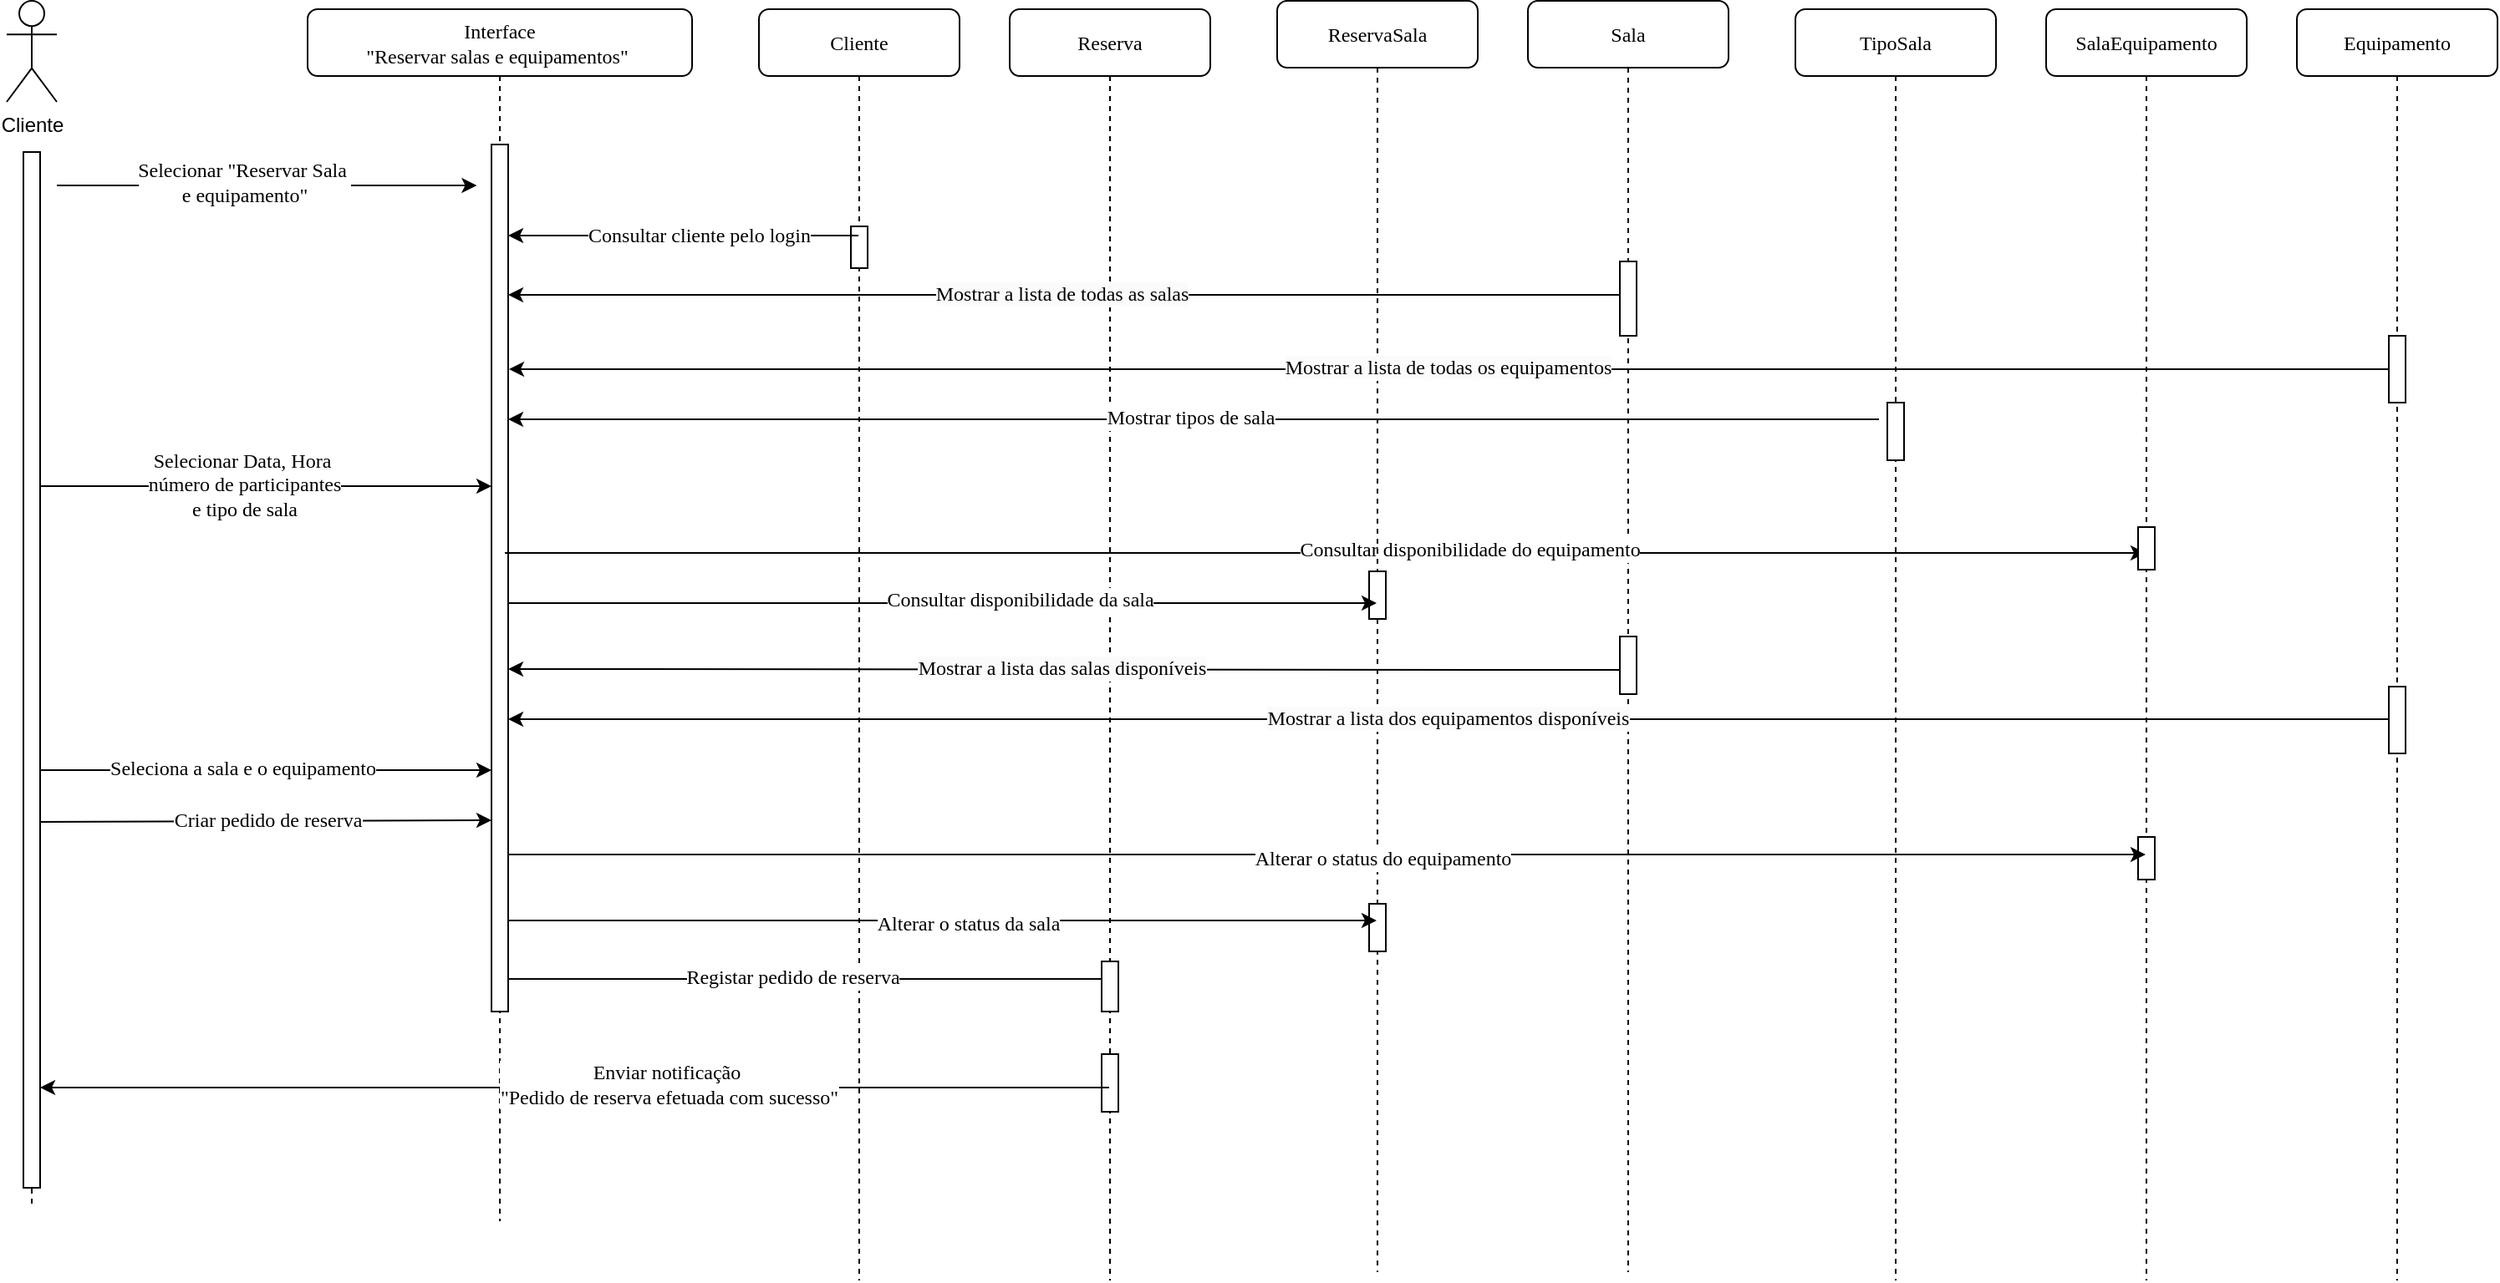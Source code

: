 <mxfile version="24.8.6" pages="3">
  <diagram id="Xv4Ezc63NW2Mipu4XVVe" name="Diagrama de Sequência 1">
    <mxGraphModel dx="2150" dy="928" grid="1" gridSize="10" guides="1" tooltips="1" connect="1" arrows="1" fold="1" page="1" pageScale="1" pageWidth="1169" pageHeight="827" math="0" shadow="0">
      <root>
        <mxCell id="0" />
        <mxCell id="1" parent="0" />
        <mxCell id="Sf8C7zPJ5vEVVHvEymLO-8" value="Cliente" style="shape=umlLifeline;perimeter=lifelinePerimeter;whiteSpace=wrap;html=1;container=1;collapsible=0;recursiveResize=0;outlineConnect=0;rounded=1;shadow=0;comic=0;labelBackgroundColor=none;strokeWidth=1;fontFamily=Verdana;fontSize=12;align=center;" parent="1" vertex="1">
          <mxGeometry x="570" y="54.5" width="120" height="761" as="geometry" />
        </mxCell>
        <mxCell id="F15eJDcA2aAtoLx5ITfS-22" value="" style="endArrow=none;html=1;rounded=0;endFill=0;startArrow=classic;startFill=1;" parent="Sf8C7zPJ5vEVVHvEymLO-8" edge="1">
          <mxGeometry width="50" height="50" relative="1" as="geometry">
            <mxPoint x="214.8" y="580.5" as="sourcePoint" />
            <mxPoint x="-160.0" y="580.5" as="targetPoint" />
            <Array as="points">
              <mxPoint x="112.77" y="580.5" />
            </Array>
          </mxGeometry>
        </mxCell>
        <mxCell id="F15eJDcA2aAtoLx5ITfS-23" value="Registar pedido de reserva" style="edgeLabel;html=1;align=center;verticalAlign=middle;resizable=0;points=[];fontFamily=Verdana;fontSize=12;" parent="F15eJDcA2aAtoLx5ITfS-22" vertex="1" connectable="0">
          <mxGeometry x="0.23" y="-2" relative="1" as="geometry">
            <mxPoint x="35" y="1" as="offset" />
          </mxGeometry>
        </mxCell>
        <mxCell id="bdTO4IbhDM82JOpXketu-1" value="" style="html=1;points=[];perimeter=orthogonalPerimeter;rounded=0;shadow=0;comic=0;labelBackgroundColor=none;strokeWidth=1;fontFamily=Verdana;fontSize=12;align=center;" parent="Sf8C7zPJ5vEVVHvEymLO-8" vertex="1">
          <mxGeometry x="55" y="130" width="10" height="25" as="geometry" />
        </mxCell>
        <mxCell id="Sf8C7zPJ5vEVVHvEymLO-1" value="Interface&lt;div style=&quot;font-size: 12px;&quot;&gt;&quot;Reservar salas e equipamentos&quot;&amp;nbsp;&lt;/div&gt;" style="shape=umlLifeline;perimeter=lifelinePerimeter;whiteSpace=wrap;html=1;container=1;collapsible=0;recursiveResize=0;outlineConnect=0;rounded=1;shadow=0;comic=0;labelBackgroundColor=none;strokeWidth=1;fontFamily=Verdana;fontSize=12;align=center;" parent="1" vertex="1">
          <mxGeometry x="300" y="54.5" width="230" height="725.5" as="geometry" />
        </mxCell>
        <mxCell id="Sf8C7zPJ5vEVVHvEymLO-2" value="" style="html=1;points=[];perimeter=orthogonalPerimeter;rounded=0;shadow=0;comic=0;labelBackgroundColor=none;strokeWidth=1;fontFamily=Verdana;fontSize=12;align=center;" parent="Sf8C7zPJ5vEVVHvEymLO-1" vertex="1">
          <mxGeometry x="110" y="81" width="10" height="519" as="geometry" />
        </mxCell>
        <mxCell id="Sf8C7zPJ5vEVVHvEymLO-12" value="" style="endArrow=classic;html=1;rounded=0;entryX=0.006;entryY=0.424;entryDx=0;entryDy=0;entryPerimeter=0;exitX=1.026;exitY=0.388;exitDx=0;exitDy=0;exitPerimeter=0;labelBackgroundColor=none;fontColor=default;startArrow=none;startFill=0;endFill=1;" parent="Sf8C7zPJ5vEVVHvEymLO-1" edge="1">
          <mxGeometry width="50" height="50" relative="1" as="geometry">
            <mxPoint x="-159.47" y="455.56" as="sourcePoint" />
            <mxPoint x="110.0" y="455.5" as="targetPoint" />
            <Array as="points">
              <mxPoint x="-29.47" y="455.5" />
            </Array>
          </mxGeometry>
        </mxCell>
        <mxCell id="UVFjZKixC5Ubl_KBxXZI-10" value="&lt;div style=&quot;font-size: 12px; text-wrap-mode: wrap;&quot;&gt;&lt;span style=&quot;text-wrap: nowrap; font-size: 12px;&quot;&gt;Seleciona a sala e o&amp;nbsp;&lt;/span&gt;&lt;span style=&quot;text-wrap-mode: nowrap; font-size: 12px;&quot;&gt;equipamento&lt;/span&gt;&lt;/div&gt;" style="edgeLabel;html=1;align=center;verticalAlign=middle;resizable=0;points=[];labelBackgroundColor=default;fontColor=default;labelBorderColor=none;textShadow=0;fontFamily=Verdana;fontSize=12;" parent="Sf8C7zPJ5vEVVHvEymLO-12" vertex="1" connectable="0">
          <mxGeometry x="-0.21" y="-1" relative="1" as="geometry">
            <mxPoint x="14" y="-2" as="offset" />
          </mxGeometry>
        </mxCell>
        <mxCell id="1UxCsuvW3kTOG8DegGpN-2" value="" style="endArrow=none;html=1;rounded=0;entryX=1.253;entryY=0.792;entryDx=0;entryDy=0;entryPerimeter=0;endFill=0;startArrow=classic;startFill=1;" parent="Sf8C7zPJ5vEVVHvEymLO-1" edge="1">
          <mxGeometry width="50" height="50" relative="1" as="geometry">
            <mxPoint x="110" y="485.5" as="sourcePoint" />
            <mxPoint x="-164.5" y="486.54" as="targetPoint" />
            <Array as="points">
              <mxPoint x="102.97" y="485.5" />
            </Array>
          </mxGeometry>
        </mxCell>
        <mxCell id="F15eJDcA2aAtoLx5ITfS-21" value="Criar pedido de reserva" style="edgeLabel;html=1;align=center;verticalAlign=middle;resizable=0;points=[];fontFamily=Verdana;fontSize=12;" parent="1UxCsuvW3kTOG8DegGpN-2" vertex="1" connectable="0">
          <mxGeometry x="0.23" y="-2" relative="1" as="geometry">
            <mxPoint x="35" y="1" as="offset" />
          </mxGeometry>
        </mxCell>
        <mxCell id="bdTO4IbhDM82JOpXketu-2" value="" style="endArrow=classic;html=1;rounded=0;labelBackgroundColor=none;fontColor=default;" parent="Sf8C7zPJ5vEVVHvEymLO-1" edge="1">
          <mxGeometry width="50" height="50" relative="1" as="geometry">
            <mxPoint x="329.5" y="135.5" as="sourcePoint" />
            <mxPoint x="120" y="135.5" as="targetPoint" />
            <Array as="points" />
          </mxGeometry>
        </mxCell>
        <mxCell id="bdTO4IbhDM82JOpXketu-3" value="Consultar cliente pelo login" style="edgeLabel;html=1;align=center;verticalAlign=middle;resizable=0;points=[];horizontal=1;fontSize=12;fontFamily=Verdana;" parent="bdTO4IbhDM82JOpXketu-2" vertex="1" connectable="0">
          <mxGeometry x="-0.207" y="-1" relative="1" as="geometry">
            <mxPoint x="-13" y="1" as="offset" />
          </mxGeometry>
        </mxCell>
        <mxCell id="eWY_hf1j1ffSYNg7BuIp-5" value="" style="endArrow=classic;html=1;rounded=0;entryX=0.006;entryY=0.424;entryDx=0;entryDy=0;entryPerimeter=0;exitX=1.026;exitY=0.388;exitDx=0;exitDy=0;exitPerimeter=0;labelBackgroundColor=none;fontColor=default;startArrow=none;startFill=0;endFill=1;" parent="Sf8C7zPJ5vEVVHvEymLO-1" edge="1">
          <mxGeometry width="50" height="50" relative="1" as="geometry">
            <mxPoint x="-159.47" y="285.56" as="sourcePoint" />
            <mxPoint x="110.0" y="285.5" as="targetPoint" />
            <Array as="points">
              <mxPoint x="-29.47" y="285.5" />
              <mxPoint x="50" y="285.5" />
            </Array>
          </mxGeometry>
        </mxCell>
        <mxCell id="eWY_hf1j1ffSYNg7BuIp-6" value="Selecionar Data, Hora&amp;nbsp;&lt;div&gt;número de participantes&lt;/div&gt;&lt;div&gt;e tipo de sala&lt;/div&gt;" style="edgeLabel;html=1;align=center;verticalAlign=middle;resizable=0;points=[];labelBackgroundColor=default;fontColor=default;labelBorderColor=none;textShadow=0;fontFamily=Verdana;fontSize=12;" parent="eWY_hf1j1ffSYNg7BuIp-5" vertex="1" connectable="0">
          <mxGeometry x="-0.21" y="-1" relative="1" as="geometry">
            <mxPoint x="15" y="-2" as="offset" />
          </mxGeometry>
        </mxCell>
        <mxCell id="tvexhLLULagOUKHrUBK0-2" value="Cliente" style="shape=umlActor;html=1;verticalLabelPosition=bottom;verticalAlign=top;align=center;" parent="1" vertex="1">
          <mxGeometry x="120" y="49.5" width="30" height="60.5" as="geometry" />
        </mxCell>
        <mxCell id="tvexhLLULagOUKHrUBK0-10" value="Reserva" style="shape=umlLifeline;perimeter=lifelinePerimeter;whiteSpace=wrap;html=1;container=1;collapsible=0;recursiveResize=0;outlineConnect=0;rounded=1;shadow=0;comic=0;labelBackgroundColor=none;strokeWidth=1;fontFamily=Verdana;fontSize=12;align=center;" parent="1" vertex="1">
          <mxGeometry x="720" y="54.5" width="120" height="761" as="geometry" />
        </mxCell>
        <mxCell id="tvexhLLULagOUKHrUBK0-11" value="" style="html=1;points=[];perimeter=orthogonalPerimeter;rounded=0;shadow=0;comic=0;labelBackgroundColor=none;strokeWidth=1;fontFamily=Verdana;fontSize=12;align=center;" parent="tvexhLLULagOUKHrUBK0-10" vertex="1">
          <mxGeometry x="55" y="570" width="10" height="30" as="geometry" />
        </mxCell>
        <mxCell id="F15eJDcA2aAtoLx5ITfS-29" value="" style="html=1;points=[];perimeter=orthogonalPerimeter;rounded=0;shadow=0;comic=0;labelBackgroundColor=none;strokeWidth=1;fontFamily=Verdana;fontSize=12;align=center;" parent="tvexhLLULagOUKHrUBK0-10" vertex="1">
          <mxGeometry x="55" y="625.5" width="10" height="34.5" as="geometry" />
        </mxCell>
        <mxCell id="tvexhLLULagOUKHrUBK0-14" value="Sala" style="shape=umlLifeline;perimeter=lifelinePerimeter;whiteSpace=wrap;html=1;container=1;collapsible=0;recursiveResize=0;outlineConnect=0;rounded=1;shadow=0;comic=0;labelBackgroundColor=none;strokeWidth=1;fontFamily=Verdana;fontSize=12;align=center;" parent="1" vertex="1">
          <mxGeometry x="1030" y="49.5" width="120" height="761" as="geometry" />
        </mxCell>
        <mxCell id="eWY_hf1j1ffSYNg7BuIp-3" value="" style="endArrow=classic;html=1;rounded=0;labelBackgroundColor=none;fontColor=default;" parent="tvexhLLULagOUKHrUBK0-14" edge="1">
          <mxGeometry width="50" height="50" relative="1" as="geometry">
            <mxPoint x="210" y="250.5" as="sourcePoint" />
            <mxPoint x="-609.996" y="250.5" as="targetPoint" />
            <Array as="points" />
          </mxGeometry>
        </mxCell>
        <mxCell id="eWY_hf1j1ffSYNg7BuIp-4" value="Mostrar tipos de sala" style="edgeLabel;html=1;align=center;verticalAlign=middle;resizable=0;points=[];fontFamily=Verdana;fontSize=12;" parent="eWY_hf1j1ffSYNg7BuIp-3" vertex="1" connectable="0">
          <mxGeometry x="0.006" y="-1" relative="1" as="geometry">
            <mxPoint as="offset" />
          </mxGeometry>
        </mxCell>
        <mxCell id="TMrAWQ8j84GNv12IZB_H-4" value="" style="endArrow=none;html=1;rounded=0;labelBackgroundColor=none;fontColor=default;entryX=0.8;entryY=0.367;entryDx=0;entryDy=0;entryPerimeter=0;endFill=0;startArrow=classic;startFill=1;" parent="tvexhLLULagOUKHrUBK0-14" edge="1">
          <mxGeometry width="50" height="50" relative="1" as="geometry">
            <mxPoint x="369.5" y="330.503" as="sourcePoint" />
            <mxPoint x="-612" y="330.503" as="targetPoint" />
            <Array as="points" />
          </mxGeometry>
        </mxCell>
        <mxCell id="TMrAWQ8j84GNv12IZB_H-5" value="Consultar disponibilidade do equipamento" style="edgeLabel;html=1;align=center;verticalAlign=middle;resizable=0;points=[];fontFamily=Verdana;fontSize=12;" parent="TMrAWQ8j84GNv12IZB_H-4" vertex="1" connectable="0">
          <mxGeometry x="-0.176" y="-2" relative="1" as="geometry">
            <mxPoint as="offset" />
          </mxGeometry>
        </mxCell>
        <mxCell id="ZOP-hn5lnIUp4vWDPTXz-3" value="" style="html=1;points=[];perimeter=orthogonalPerimeter;rounded=0;shadow=0;comic=0;labelBackgroundColor=none;strokeWidth=1;fontFamily=Verdana;fontSize=12;align=center;" parent="tvexhLLULagOUKHrUBK0-14" vertex="1">
          <mxGeometry x="55" y="380.5" width="10" height="34.5" as="geometry" />
        </mxCell>
        <mxCell id="UVFjZKixC5Ubl_KBxXZI-2" value="" style="endArrow=none;dashed=1;html=1;rounded=0;" parent="1" target="UVFjZKixC5Ubl_KBxXZI-1" edge="1">
          <mxGeometry width="50" height="50" relative="1" as="geometry">
            <mxPoint x="135" y="769.5" as="sourcePoint" />
            <mxPoint x="135" y="109" as="targetPoint" />
          </mxGeometry>
        </mxCell>
        <mxCell id="UVFjZKixC5Ubl_KBxXZI-1" value="" style="html=1;points=[];perimeter=orthogonalPerimeter;rounded=0;shadow=0;comic=0;labelBackgroundColor=none;strokeWidth=1;fontFamily=Verdana;fontSize=12;align=center;" parent="1" vertex="1">
          <mxGeometry x="130" y="140" width="10" height="620" as="geometry" />
        </mxCell>
        <mxCell id="tvexhLLULagOUKHrUBK0-12" value="ReservaSala" style="shape=umlLifeline;perimeter=lifelinePerimeter;whiteSpace=wrap;html=1;container=1;collapsible=0;recursiveResize=0;outlineConnect=0;rounded=1;shadow=0;comic=0;labelBackgroundColor=none;strokeWidth=1;fontFamily=Verdana;fontSize=12;align=center;" parent="1" vertex="1">
          <mxGeometry x="880" y="49.5" width="120" height="761" as="geometry" />
        </mxCell>
        <mxCell id="G6xmYg571rkVu7QIkF60-1" value="" style="html=1;points=[];perimeter=orthogonalPerimeter;rounded=0;shadow=0;comic=0;labelBackgroundColor=none;strokeWidth=1;fontFamily=Verdana;fontSize=12;align=center;" parent="tvexhLLULagOUKHrUBK0-12" vertex="1">
          <mxGeometry x="55" y="341.5" width="10" height="28.5" as="geometry" />
        </mxCell>
        <mxCell id="ZOP-hn5lnIUp4vWDPTXz-4" value="" style="endArrow=classic;html=1;rounded=0;labelBackgroundColor=none;fontColor=default;" parent="tvexhLLULagOUKHrUBK0-12" edge="1">
          <mxGeometry width="50" height="50" relative="1" as="geometry">
            <mxPoint x="205" y="400.5" as="sourcePoint" />
            <mxPoint x="-459.996" y="400" as="targetPoint" />
            <Array as="points" />
          </mxGeometry>
        </mxCell>
        <mxCell id="ZOP-hn5lnIUp4vWDPTXz-5" value="&lt;span style=&quot;font-size: 12px; background-color: rgb(251, 251, 251);&quot;&gt;Mostrar a lista das salas disponíveis&lt;/span&gt;" style="edgeLabel;html=1;align=center;verticalAlign=middle;resizable=0;points=[];fontFamily=Verdana;fontSize=12;" parent="ZOP-hn5lnIUp4vWDPTXz-4" vertex="1" connectable="0">
          <mxGeometry x="0.006" y="-1" relative="1" as="geometry">
            <mxPoint as="offset" />
          </mxGeometry>
        </mxCell>
        <mxCell id="ZOP-hn5lnIUp4vWDPTXz-12" value="" style="html=1;points=[];perimeter=orthogonalPerimeter;rounded=0;shadow=0;comic=0;labelBackgroundColor=none;strokeWidth=1;fontFamily=Verdana;fontSize=12;align=center;" parent="tvexhLLULagOUKHrUBK0-12" vertex="1">
          <mxGeometry x="55" y="540.5" width="10" height="28.5" as="geometry" />
        </mxCell>
        <mxCell id="UVFjZKixC5Ubl_KBxXZI-11" value="" style="endArrow=classic;html=1;rounded=0;labelBackgroundColor=none;fontColor=default;" parent="1" source="tvexhLLULagOUKHrUBK0-15" edge="1">
          <mxGeometry width="50" height="50" relative="1" as="geometry">
            <mxPoint x="939.5" y="225.5" as="sourcePoint" />
            <mxPoint x="420.004" y="225.5" as="targetPoint" />
            <Array as="points" />
          </mxGeometry>
        </mxCell>
        <mxCell id="UVFjZKixC5Ubl_KBxXZI-12" value="&lt;span style=&quot;font-size: 12px; background-color: rgb(251, 251, 251);&quot;&gt;Mostrar a lista de todas as salas&lt;/span&gt;" style="edgeLabel;html=1;align=center;verticalAlign=middle;resizable=0;points=[];fontFamily=Verdana;fontSize=12;" parent="UVFjZKixC5Ubl_KBxXZI-11" vertex="1" connectable="0">
          <mxGeometry x="0.006" y="-1" relative="1" as="geometry">
            <mxPoint as="offset" />
          </mxGeometry>
        </mxCell>
        <mxCell id="1UxCsuvW3kTOG8DegGpN-1" style="edgeStyle=orthogonalEdgeStyle;rounded=0;orthogonalLoop=1;jettySize=auto;html=1;exitX=0.5;exitY=1;exitDx=0;exitDy=0;" parent="1" edge="1">
          <mxGeometry relative="1" as="geometry">
            <mxPoint x="265" y="740" as="sourcePoint" />
            <mxPoint x="265" y="740" as="targetPoint" />
          </mxGeometry>
        </mxCell>
        <mxCell id="F15eJDcA2aAtoLx5ITfS-2" value="" style="endArrow=classic;html=1;rounded=0;labelBackgroundColor=none;fontColor=default;" parent="1" source="cFLpCr1Gla36o5YJYlGV-1" edge="1">
          <mxGeometry width="50" height="50" relative="1" as="geometry">
            <mxPoint x="1085.0" y="270.0" as="sourcePoint" />
            <mxPoint x="420.504" y="270" as="targetPoint" />
            <Array as="points" />
          </mxGeometry>
        </mxCell>
        <mxCell id="F15eJDcA2aAtoLx5ITfS-3" value="&lt;span style=&quot;font-size: 12px; background-color: rgb(251, 251, 251);&quot;&gt;Mostrar a lista de todas os equipamentos&lt;/span&gt;" style="edgeLabel;html=1;align=center;verticalAlign=middle;resizable=0;points=[];fontFamily=Verdana;fontSize=12;" parent="F15eJDcA2aAtoLx5ITfS-2" vertex="1" connectable="0">
          <mxGeometry x="0.006" y="-1" relative="1" as="geometry">
            <mxPoint as="offset" />
          </mxGeometry>
        </mxCell>
        <mxCell id="F15eJDcA2aAtoLx5ITfS-27" value="" style="endArrow=classic;html=1;rounded=0;labelBackgroundColor=none;fontColor=default;entryX=1;entryY=0.919;entryDx=0;entryDy=0;entryPerimeter=0;" parent="1" edge="1">
          <mxGeometry width="50" height="50" relative="1" as="geometry">
            <mxPoint x="779.5" y="700" as="sourcePoint" />
            <mxPoint x="140" y="700" as="targetPoint" />
            <Array as="points" />
          </mxGeometry>
        </mxCell>
        <mxCell id="F15eJDcA2aAtoLx5ITfS-32" value="Enviar notificação&amp;nbsp;&lt;div style=&quot;font-size: 12px;&quot;&gt;&quot;Pedido de reserva efetuada com sucesso&quot;&lt;/div&gt;" style="edgeLabel;html=1;align=center;verticalAlign=middle;resizable=0;points=[];fontFamily=Verdana;fontSize=12;" parent="F15eJDcA2aAtoLx5ITfS-27" vertex="1" connectable="0">
          <mxGeometry x="-0.176" y="-2" relative="1" as="geometry">
            <mxPoint as="offset" />
          </mxGeometry>
        </mxCell>
        <mxCell id="tIkw78NcONcjSJP3Q7eA-1" value="TipoSala" style="shape=umlLifeline;perimeter=lifelinePerimeter;whiteSpace=wrap;html=1;container=1;collapsible=0;recursiveResize=0;outlineConnect=0;rounded=1;shadow=0;comic=0;labelBackgroundColor=none;strokeWidth=1;fontFamily=Verdana;fontSize=12;align=center;" parent="1" vertex="1">
          <mxGeometry x="1190" y="54.5" width="120" height="761" as="geometry" />
        </mxCell>
        <mxCell id="tIkw78NcONcjSJP3Q7eA-2" value="" style="html=1;points=[];perimeter=orthogonalPerimeter;rounded=0;shadow=0;comic=0;labelBackgroundColor=none;strokeWidth=1;fontFamily=Verdana;fontSize=12;align=center;" parent="tIkw78NcONcjSJP3Q7eA-1" vertex="1">
          <mxGeometry x="55" y="235.5" width="10" height="34.5" as="geometry" />
        </mxCell>
        <mxCell id="ZOP-hn5lnIUp4vWDPTXz-7" value="" style="endArrow=classic;html=1;rounded=0;labelBackgroundColor=none;fontColor=default;" parent="tIkw78NcONcjSJP3Q7eA-1" edge="1">
          <mxGeometry width="50" height="50" relative="1" as="geometry">
            <mxPoint x="359.5" y="425" as="sourcePoint" />
            <mxPoint x="-769.996" y="425" as="targetPoint" />
            <Array as="points" />
          </mxGeometry>
        </mxCell>
        <mxCell id="ZOP-hn5lnIUp4vWDPTXz-8" value="&lt;span style=&quot;font-size: 12px; background-color: rgb(251, 251, 251);&quot;&gt;Mostrar a lista dos equipamentos disponíveis&lt;/span&gt;" style="edgeLabel;html=1;align=center;verticalAlign=middle;resizable=0;points=[];fontFamily=Verdana;fontSize=12;" parent="ZOP-hn5lnIUp4vWDPTXz-7" vertex="1" connectable="0">
          <mxGeometry x="0.006" y="-1" relative="1" as="geometry">
            <mxPoint as="offset" />
          </mxGeometry>
        </mxCell>
        <mxCell id="tIkw78NcONcjSJP3Q7eA-4" value="SalaEquipamento" style="shape=umlLifeline;perimeter=lifelinePerimeter;whiteSpace=wrap;html=1;container=1;collapsible=0;recursiveResize=0;outlineConnect=0;rounded=1;shadow=0;comic=0;labelBackgroundColor=none;strokeWidth=1;fontFamily=Verdana;fontSize=12;align=center;" parent="1" vertex="1">
          <mxGeometry x="1340" y="54.5" width="120" height="761" as="geometry" />
        </mxCell>
        <mxCell id="tIkw78NcONcjSJP3Q7eA-6" value="" style="html=1;points=[];perimeter=orthogonalPerimeter;rounded=0;shadow=0;comic=0;labelBackgroundColor=none;strokeWidth=1;fontFamily=Verdana;fontSize=12;align=center;" parent="tIkw78NcONcjSJP3Q7eA-4" vertex="1">
          <mxGeometry x="55" y="310" width="10" height="25.5" as="geometry" />
        </mxCell>
        <mxCell id="ZOP-hn5lnIUp4vWDPTXz-11" value="" style="html=1;points=[];perimeter=orthogonalPerimeter;rounded=0;shadow=0;comic=0;labelBackgroundColor=none;strokeWidth=1;fontFamily=Verdana;fontSize=12;align=center;" parent="tIkw78NcONcjSJP3Q7eA-4" vertex="1">
          <mxGeometry x="55" y="495.5" width="10" height="25.5" as="geometry" />
        </mxCell>
        <mxCell id="cFLpCr1Gla36o5YJYlGV-1" value="Equipamento" style="shape=umlLifeline;perimeter=lifelinePerimeter;whiteSpace=wrap;html=1;container=1;collapsible=0;recursiveResize=0;outlineConnect=0;rounded=1;shadow=0;comic=0;labelBackgroundColor=none;strokeWidth=1;fontFamily=Verdana;fontSize=12;align=center;" parent="1" vertex="1">
          <mxGeometry x="1490" y="54.5" width="120" height="761" as="geometry" />
        </mxCell>
        <mxCell id="cFLpCr1Gla36o5YJYlGV-2" value="" style="html=1;points=[];perimeter=orthogonalPerimeter;rounded=0;shadow=0;comic=0;labelBackgroundColor=none;strokeWidth=1;fontFamily=Verdana;fontSize=12;align=center;" parent="cFLpCr1Gla36o5YJYlGV-1" vertex="1">
          <mxGeometry x="55" y="195.5" width="10" height="40" as="geometry" />
        </mxCell>
        <mxCell id="ZOP-hn5lnIUp4vWDPTXz-6" value="" style="html=1;points=[];perimeter=orthogonalPerimeter;rounded=0;shadow=0;comic=0;labelBackgroundColor=none;strokeWidth=1;fontFamily=Verdana;fontSize=12;align=center;" parent="cFLpCr1Gla36o5YJYlGV-1" vertex="1">
          <mxGeometry x="55" y="405.5" width="10" height="40" as="geometry" />
        </mxCell>
        <mxCell id="Sf8C7zPJ5vEVVHvEymLO-14" value="" style="endArrow=classic;html=1;rounded=0;labelBackgroundColor=none;fontColor=default;exitX=0.88;exitY=0.093;exitDx=0;exitDy=0;exitPerimeter=0;" parent="1" edge="1">
          <mxGeometry width="50" height="50" relative="1" as="geometry">
            <mxPoint x="150.0" y="160.0" as="sourcePoint" />
            <mxPoint x="401.2" y="160" as="targetPoint" />
          </mxGeometry>
        </mxCell>
        <mxCell id="F15eJDcA2aAtoLx5ITfS-37" value="&lt;span style=&quot;font-size: 12px; background-color: initial; text-wrap-style: initial;&quot;&gt;Selecionar &quot;Reservar Sala&amp;nbsp;&lt;/span&gt;&lt;div style=&quot;font-size: 12px;&quot;&gt;&lt;span style=&quot;font-size: 12px; background-color: initial; text-wrap-style: initial;&quot;&gt;e equipamento&lt;/span&gt;&lt;span style=&quot;font-size: 12px; background-color: initial;&quot;&gt;&quot;&lt;/span&gt;&lt;/div&gt;" style="edgeLabel;html=1;align=center;verticalAlign=middle;resizable=0;points=[];fontFamily=Verdana;fontSize=12;" parent="Sf8C7zPJ5vEVVHvEymLO-14" vertex="1" connectable="0">
          <mxGeometry x="-0.114" y="2" relative="1" as="geometry">
            <mxPoint as="offset" />
          </mxGeometry>
        </mxCell>
        <mxCell id="tvexhLLULagOUKHrUBK0-15" value="" style="html=1;points=[];perimeter=orthogonalPerimeter;rounded=0;shadow=0;comic=0;labelBackgroundColor=none;strokeWidth=1;fontFamily=Verdana;fontSize=12;align=center;" parent="1" vertex="1">
          <mxGeometry x="1085" y="205.5" width="10" height="44.5" as="geometry" />
        </mxCell>
        <mxCell id="eWY_hf1j1ffSYNg7BuIp-1" value="" style="endArrow=classic;html=1;rounded=0;labelBackgroundColor=none;fontColor=default;" parent="1" source="tvexhLLULagOUKHrUBK0-14" target="tvexhLLULagOUKHrUBK0-15" edge="1">
          <mxGeometry width="50" height="50" relative="1" as="geometry">
            <mxPoint x="1090" y="226" as="sourcePoint" />
            <mxPoint x="420.004" y="225.5" as="targetPoint" />
            <Array as="points" />
          </mxGeometry>
        </mxCell>
        <mxCell id="ZOP-hn5lnIUp4vWDPTXz-1" value="" style="endArrow=none;html=1;rounded=0;labelBackgroundColor=none;fontColor=default;entryX=0.8;entryY=0.367;entryDx=0;entryDy=0;entryPerimeter=0;endFill=0;startArrow=classic;startFill=1;" parent="1" edge="1">
          <mxGeometry width="50" height="50" relative="1" as="geometry">
            <mxPoint x="939.5" y="410.003" as="sourcePoint" />
            <mxPoint x="420" y="410.003" as="targetPoint" />
            <Array as="points" />
          </mxGeometry>
        </mxCell>
        <mxCell id="ZOP-hn5lnIUp4vWDPTXz-2" value="Consultar disponibilidade da sala" style="edgeLabel;html=1;align=center;verticalAlign=middle;resizable=0;points=[];fontFamily=Verdana;fontSize=12;" parent="ZOP-hn5lnIUp4vWDPTXz-1" vertex="1" connectable="0">
          <mxGeometry x="-0.176" y="-2" relative="1" as="geometry">
            <mxPoint as="offset" />
          </mxGeometry>
        </mxCell>
        <mxCell id="TMrAWQ8j84GNv12IZB_H-1" value="" style="endArrow=none;html=1;rounded=0;labelBackgroundColor=none;fontColor=default;entryX=1.36;entryY=0.139;entryDx=0;entryDy=0;entryPerimeter=0;startArrow=classic;startFill=1;endFill=0;fontSize=18;" parent="1" source="tIkw78NcONcjSJP3Q7eA-4" edge="1">
          <mxGeometry x="-0.021" y="-32" width="50" height="50" relative="1" as="geometry">
            <mxPoint x="1550" y="560" as="sourcePoint" />
            <mxPoint x="420.0" y="560.5" as="targetPoint" />
            <Array as="points" />
            <mxPoint as="offset" />
          </mxGeometry>
        </mxCell>
        <mxCell id="TMrAWQ8j84GNv12IZB_H-2" value="&lt;span style=&quot;font-size: 12px;&quot;&gt;Alterar o status do equipamento&lt;/span&gt;" style="edgeLabel;html=1;align=center;verticalAlign=middle;resizable=0;points=[];fontSize=12;fontFamily=Verdana;" parent="TMrAWQ8j84GNv12IZB_H-1" vertex="1" connectable="0">
          <mxGeometry x="-0.075" relative="1" as="geometry">
            <mxPoint x="-4" y="2" as="offset" />
          </mxGeometry>
        </mxCell>
        <mxCell id="ZOP-hn5lnIUp4vWDPTXz-13" value="" style="endArrow=none;html=1;rounded=0;labelBackgroundColor=none;fontColor=default;entryX=1.36;entryY=0.139;entryDx=0;entryDy=0;entryPerimeter=0;startArrow=classic;startFill=1;endFill=0;fontSize=18;" parent="1" source="tvexhLLULagOUKHrUBK0-12" edge="1">
          <mxGeometry x="-0.021" y="-32" width="50" height="50" relative="1" as="geometry">
            <mxPoint x="1400" y="600.5" as="sourcePoint" />
            <mxPoint x="420.0" y="600" as="targetPoint" />
            <Array as="points" />
            <mxPoint as="offset" />
          </mxGeometry>
        </mxCell>
        <mxCell id="ZOP-hn5lnIUp4vWDPTXz-14" value="&lt;span style=&quot;font-size: 12px;&quot;&gt;Alterar o status da sala&lt;/span&gt;" style="edgeLabel;html=1;align=center;verticalAlign=middle;resizable=0;points=[];fontSize=12;fontFamily=Verdana;" parent="ZOP-hn5lnIUp4vWDPTXz-13" vertex="1" connectable="0">
          <mxGeometry x="-0.075" relative="1" as="geometry">
            <mxPoint x="-4" y="2" as="offset" />
          </mxGeometry>
        </mxCell>
      </root>
    </mxGraphModel>
  </diagram>
  <diagram id="lpHrjJIZniX6dQ62pW_P" name="Diagrama de Sequência 2">
    <mxGraphModel dx="1985" dy="857" grid="1" gridSize="10" guides="1" tooltips="1" connect="1" arrows="1" fold="1" page="1" pageScale="1" pageWidth="1400" pageHeight="850" math="0" shadow="0">
      <root>
        <mxCell id="0" />
        <mxCell id="1" parent="0" />
        <mxCell id="HI8_en5ClchkOxg4AH7Z-1" value="Cliente" style="shape=umlLifeline;perimeter=lifelinePerimeter;whiteSpace=wrap;html=1;container=1;collapsible=0;recursiveResize=0;outlineConnect=0;rounded=1;shadow=0;comic=0;labelBackgroundColor=none;strokeWidth=1;fontFamily=Verdana;fontSize=12;align=center;" parent="1" vertex="1">
          <mxGeometry x="570" y="49.5" width="120" height="700.5" as="geometry" />
        </mxCell>
        <mxCell id="HI8_en5ClchkOxg4AH7Z-2" value="" style="html=1;points=[];perimeter=orthogonalPerimeter;rounded=0;shadow=0;comic=0;labelBackgroundColor=none;strokeWidth=1;fontFamily=Verdana;fontSize=12;align=center;" parent="HI8_en5ClchkOxg4AH7Z-1" vertex="1">
          <mxGeometry x="55" y="250.5" width="10" height="29.5" as="geometry" />
        </mxCell>
        <mxCell id="HI8_en5ClchkOxg4AH7Z-5" value="Interface&lt;div style=&quot;font-size: 12px;&quot;&gt;&quot;Responder a pedido de reservas de salas e equipamentos&quot;&amp;nbsp;&lt;/div&gt;" style="shape=umlLifeline;perimeter=lifelinePerimeter;whiteSpace=wrap;html=1;container=1;collapsible=0;recursiveResize=0;outlineConnect=0;rounded=1;shadow=0;comic=0;labelBackgroundColor=none;strokeWidth=1;fontFamily=Verdana;fontSize=12;align=center;size=56;" parent="1" vertex="1">
          <mxGeometry x="300" y="54.5" width="230" height="695.5" as="geometry" />
        </mxCell>
        <mxCell id="HI8_en5ClchkOxg4AH7Z-6" value="" style="html=1;points=[];perimeter=orthogonalPerimeter;rounded=0;shadow=0;comic=0;labelBackgroundColor=none;strokeWidth=1;fontFamily=Verdana;fontSize=12;align=center;" parent="HI8_en5ClchkOxg4AH7Z-5" vertex="1">
          <mxGeometry x="110" y="81" width="10" height="499" as="geometry" />
        </mxCell>
        <mxCell id="HI8_en5ClchkOxg4AH7Z-7" value="" style="endArrow=classic;html=1;rounded=0;labelBackgroundColor=none;fontColor=default;entryX=-0.333;entryY=0.098;entryDx=0;entryDy=0;entryPerimeter=0;" parent="HI8_en5ClchkOxg4AH7Z-5" edge="1">
          <mxGeometry width="50" height="50" relative="1" as="geometry">
            <mxPoint x="-156.67" y="195.502" as="sourcePoint" />
            <mxPoint x="110.0" y="195.502" as="targetPoint" />
          </mxGeometry>
        </mxCell>
        <mxCell id="HI8_en5ClchkOxg4AH7Z-8" value="Selecionar o pedido de reserva" style="edgeLabel;html=1;align=center;verticalAlign=middle;resizable=0;points=[];fontSize=12;fontFamily=Verdana;" parent="HI8_en5ClchkOxg4AH7Z-7" vertex="1" connectable="0">
          <mxGeometry x="-0.057" y="-1" relative="1" as="geometry">
            <mxPoint as="offset" />
          </mxGeometry>
        </mxCell>
        <mxCell id="HI8_en5ClchkOxg4AH7Z-9" value="" style="endArrow=none;html=1;rounded=0;exitX=1.429;exitY=0.162;exitDx=0;exitDy=0;exitPerimeter=0;startArrow=classic;startFill=1;endFill=0;" parent="HI8_en5ClchkOxg4AH7Z-5" target="HI8_en5ClchkOxg4AH7Z-1" edge="1">
          <mxGeometry width="50" height="50" relative="1" as="geometry">
            <mxPoint x="120.0" y="255.498" as="sourcePoint" />
            <mxPoint x="480" y="255.5" as="targetPoint" />
          </mxGeometry>
        </mxCell>
        <mxCell id="HI8_en5ClchkOxg4AH7Z-10" value="Mostrar o nome do&amp;nbsp;&lt;div&gt;cliente que&lt;div style=&quot;font-size: 12px;&quot;&gt;fez o pedido reserva&lt;/div&gt;&lt;/div&gt;" style="edgeLabel;html=1;align=center;verticalAlign=middle;resizable=0;points=[];fontSize=12;fontFamily=Verdana;" parent="HI8_en5ClchkOxg4AH7Z-9" vertex="1" connectable="0">
          <mxGeometry x="-0.126" y="-1" relative="1" as="geometry">
            <mxPoint x="18" y="-1" as="offset" />
          </mxGeometry>
        </mxCell>
        <mxCell id="HI8_en5ClchkOxg4AH7Z-11" value="" style="endArrow=classic;html=1;rounded=0;labelBackgroundColor=none;fontColor=default;entryX=-0.333;entryY=0.098;entryDx=0;entryDy=0;entryPerimeter=0;" parent="HI8_en5ClchkOxg4AH7Z-5" edge="1">
          <mxGeometry width="50" height="50" relative="1" as="geometry">
            <mxPoint x="-157" y="455.5" as="sourcePoint" />
            <mxPoint x="110.0" y="455.502" as="targetPoint" />
          </mxGeometry>
        </mxCell>
        <mxCell id="HI8_en5ClchkOxg4AH7Z-12" value="Aprovar / rejeitar o pedido de reserva" style="edgeLabel;html=1;align=center;verticalAlign=middle;resizable=0;points=[];fontSize=12;fontFamily=Verdana;" parent="HI8_en5ClchkOxg4AH7Z-11" vertex="1" connectable="0">
          <mxGeometry x="-0.057" y="-1" relative="1" as="geometry">
            <mxPoint as="offset" />
          </mxGeometry>
        </mxCell>
        <mxCell id="HI8_en5ClchkOxg4AH7Z-13" value="&lt;font face=&quot;Verdana&quot; style=&quot;font-size: 13px;&quot;&gt;Rececionista&lt;/font&gt;" style="shape=umlActor;html=1;verticalLabelPosition=bottom;verticalAlign=top;align=center;" parent="1" vertex="1">
          <mxGeometry x="120" y="49.5" width="30" height="60" as="geometry" />
        </mxCell>
        <mxCell id="HI8_en5ClchkOxg4AH7Z-22" value="" style="endArrow=none;dashed=1;html=1;rounded=0;" parent="1" source="HI8_en5ClchkOxg4AH7Z-30" target="HI8_en5ClchkOxg4AH7Z-13" edge="1">
          <mxGeometry width="50" height="50" relative="1" as="geometry">
            <mxPoint x="135" y="769.5" as="sourcePoint" />
            <mxPoint x="170" y="229.5" as="targetPoint" />
          </mxGeometry>
        </mxCell>
        <mxCell id="HI8_en5ClchkOxg4AH7Z-26" value="Sala" style="shape=umlLifeline;perimeter=lifelinePerimeter;whiteSpace=wrap;html=1;container=1;collapsible=0;recursiveResize=0;outlineConnect=0;rounded=1;shadow=0;comic=0;labelBackgroundColor=none;strokeWidth=1;fontFamily=Verdana;fontSize=12;align=center;" parent="1" vertex="1">
          <mxGeometry x="1040" y="49.5" width="120" height="695.5" as="geometry" />
        </mxCell>
        <mxCell id="HI8_en5ClchkOxg4AH7Z-28" value="" style="html=1;points=[];perimeter=orthogonalPerimeter;rounded=0;shadow=0;comic=0;labelBackgroundColor=none;strokeWidth=1;fontFamily=Verdana;fontSize=12;align=center;" parent="HI8_en5ClchkOxg4AH7Z-26" vertex="1">
          <mxGeometry x="55" y="480" width="10" height="40" as="geometry" />
        </mxCell>
        <mxCell id="VffvNduZa2hgVyCFxRzc-5" value="" style="html=1;points=[];perimeter=orthogonalPerimeter;rounded=0;shadow=0;comic=0;labelBackgroundColor=none;strokeWidth=1;fontFamily=Verdana;fontSize=12;align=center;" parent="HI8_en5ClchkOxg4AH7Z-26" vertex="1">
          <mxGeometry x="55" y="280.5" width="10" height="30" as="geometry" />
        </mxCell>
        <mxCell id="ipsp-KFsAaOc2fbc_KL9-2" value="" style="endArrow=none;html=1;rounded=0;startArrow=classic;startFill=1;endFill=0;" parent="HI8_en5ClchkOxg4AH7Z-26" edge="1">
          <mxGeometry width="50" height="50" relative="1" as="geometry">
            <mxPoint x="-620" y="360.5" as="sourcePoint" />
            <mxPoint x="225.75" y="360.5" as="targetPoint" />
          </mxGeometry>
        </mxCell>
        <mxCell id="ipsp-KFsAaOc2fbc_KL9-3" value="Mostrar Tipo de sala" style="edgeLabel;html=1;align=center;verticalAlign=middle;resizable=0;points=[];fontSize=12;fontFamily=Verdana;" parent="ipsp-KFsAaOc2fbc_KL9-2" vertex="1" connectable="0">
          <mxGeometry x="-0.126" y="-1" relative="1" as="geometry">
            <mxPoint x="33" y="-1" as="offset" />
          </mxGeometry>
        </mxCell>
        <mxCell id="VffvNduZa2hgVyCFxRzc-13" value="" style="endArrow=classic;html=1;rounded=0;exitX=1.429;exitY=0.162;exitDx=0;exitDy=0;exitPerimeter=0;startArrow=none;startFill=0;endFill=1;" parent="1" edge="1">
          <mxGeometry width="50" height="50" relative="1" as="geometry">
            <mxPoint x="420.0" y="479.998" as="sourcePoint" />
            <mxPoint x="935" y="479.998" as="targetPoint" />
          </mxGeometry>
        </mxCell>
        <mxCell id="VffvNduZa2hgVyCFxRzc-14" value="Verificar disponibilidade da sala" style="edgeLabel;html=1;align=center;verticalAlign=middle;resizable=0;points=[];fontSize=12;fontFamily=Verdana;" parent="VffvNduZa2hgVyCFxRzc-13" vertex="1" connectable="0">
          <mxGeometry x="-0.126" y="-1" relative="1" as="geometry">
            <mxPoint x="33" y="-1" as="offset" />
          </mxGeometry>
        </mxCell>
        <mxCell id="VffvNduZa2hgVyCFxRzc-7" value="SalaEquipamento" style="shape=umlLifeline;perimeter=lifelinePerimeter;whiteSpace=wrap;html=1;container=1;collapsible=0;recursiveResize=0;outlineConnect=0;rounded=1;shadow=0;comic=0;labelBackgroundColor=none;strokeWidth=1;fontFamily=Verdana;fontSize=12;align=center;" parent="1" vertex="1">
          <mxGeometry x="1350" y="49.5" width="120" height="695.5" as="geometry" />
        </mxCell>
        <mxCell id="VffvNduZa2hgVyCFxRzc-8" value="" style="html=1;points=[];perimeter=orthogonalPerimeter;rounded=0;shadow=0;comic=0;labelBackgroundColor=none;strokeWidth=1;fontFamily=Verdana;fontSize=12;align=center;" parent="VffvNduZa2hgVyCFxRzc-7" vertex="1">
          <mxGeometry x="55" y="380.5" width="10" height="30" as="geometry" />
        </mxCell>
        <mxCell id="HI8_en5ClchkOxg4AH7Z-16" value="" style="endArrow=none;html=1;rounded=0;exitX=1;exitY=0.5;exitDx=0;exitDy=0;exitPerimeter=0;startArrow=classic;startFill=1;endFill=0;" parent="1" source="HI8_en5ClchkOxg4AH7Z-6" target="VffvNduZa2hgVyCFxRzc-10" edge="1">
          <mxGeometry width="50" height="50" relative="1" as="geometry">
            <mxPoint x="430.0" y="384.998" as="sourcePoint" />
            <mxPoint x="949.5" y="384.998" as="targetPoint" />
          </mxGeometry>
        </mxCell>
        <mxCell id="HI8_en5ClchkOxg4AH7Z-17" value="Mostrar informação do equipamento escolhido" style="edgeLabel;html=1;align=center;verticalAlign=middle;resizable=0;points=[];fontSize=12;fontFamily=Verdana;" parent="HI8_en5ClchkOxg4AH7Z-16" vertex="1" connectable="0">
          <mxGeometry x="-0.126" y="-1" relative="1" as="geometry">
            <mxPoint x="33" y="-1" as="offset" />
          </mxGeometry>
        </mxCell>
        <mxCell id="HI8_en5ClchkOxg4AH7Z-3" value="" style="endArrow=classic;html=1;rounded=0;exitX=1.026;exitY=0.388;exitDx=0;exitDy=0;exitPerimeter=0;labelBackgroundColor=none;fontColor=default;startArrow=none;startFill=0;endFill=1;" parent="1" edge="1">
          <mxGeometry width="50" height="50" relative="1" as="geometry">
            <mxPoint x="420" y="530.06" as="sourcePoint" />
            <mxPoint x="790" y="530" as="targetPoint" />
            <Array as="points">
              <mxPoint x="550" y="530" />
            </Array>
          </mxGeometry>
        </mxCell>
        <mxCell id="HI8_en5ClchkOxg4AH7Z-4" value="Criar nova reserva" style="edgeLabel;html=1;align=center;verticalAlign=middle;resizable=0;points=[];labelBackgroundColor=default;fontColor=default;labelBorderColor=none;textShadow=0;fontSize=12;fontFamily=Verdana;" parent="HI8_en5ClchkOxg4AH7Z-3" vertex="1" connectable="0">
          <mxGeometry x="-0.21" y="-1" relative="1" as="geometry">
            <mxPoint x="64" y="-1" as="offset" />
          </mxGeometry>
        </mxCell>
        <mxCell id="VffvNduZa2hgVyCFxRzc-4" value="TipoSala" style="shape=umlLifeline;perimeter=lifelinePerimeter;whiteSpace=wrap;html=1;container=1;collapsible=0;recursiveResize=0;outlineConnect=0;rounded=1;shadow=0;comic=0;labelBackgroundColor=none;strokeWidth=1;fontFamily=Verdana;fontSize=12;align=center;" parent="1" vertex="1">
          <mxGeometry x="1200" y="49.5" width="120" height="695.5" as="geometry" />
        </mxCell>
        <mxCell id="HI8_en5ClchkOxg4AH7Z-33" value="" style="endArrow=classic;html=1;rounded=0;exitX=1.429;exitY=0.162;exitDx=0;exitDy=0;exitPerimeter=0;startArrow=none;startFill=0;endFill=1;" parent="VffvNduZa2hgVyCFxRzc-4" edge="1">
          <mxGeometry width="50" height="50" relative="1" as="geometry">
            <mxPoint x="-784.5" y="394.878" as="sourcePoint" />
            <mxPoint x="205" y="394.878" as="targetPoint" />
          </mxGeometry>
        </mxCell>
        <mxCell id="HI8_en5ClchkOxg4AH7Z-34" value="Verificar disponibilidade do equipamento" style="edgeLabel;html=1;align=center;verticalAlign=middle;resizable=0;points=[];fontSize=12;fontFamily=Verdana;" parent="HI8_en5ClchkOxg4AH7Z-33" vertex="1" connectable="0">
          <mxGeometry x="-0.126" y="-1" relative="1" as="geometry">
            <mxPoint x="33" y="-1" as="offset" />
          </mxGeometry>
        </mxCell>
        <mxCell id="ipsp-KFsAaOc2fbc_KL9-1" value="" style="html=1;points=[];perimeter=orthogonalPerimeter;rounded=0;shadow=0;comic=0;labelBackgroundColor=none;strokeWidth=1;fontFamily=Verdana;fontSize=12;align=center;" parent="VffvNduZa2hgVyCFxRzc-4" vertex="1">
          <mxGeometry x="55" y="345.5" width="10" height="30" as="geometry" />
        </mxCell>
        <mxCell id="VffvNduZa2hgVyCFxRzc-10" value="Equipamento" style="shape=umlLifeline;perimeter=lifelinePerimeter;whiteSpace=wrap;html=1;container=1;collapsible=0;recursiveResize=0;outlineConnect=0;rounded=1;shadow=0;comic=0;labelBackgroundColor=none;strokeWidth=1;fontFamily=Verdana;fontSize=12;align=center;" parent="1" vertex="1">
          <mxGeometry x="1490" y="49.5" width="120" height="695.5" as="geometry" />
        </mxCell>
        <mxCell id="VffvNduZa2hgVyCFxRzc-12" value="" style="html=1;points=[];perimeter=orthogonalPerimeter;rounded=0;shadow=0;comic=0;labelBackgroundColor=none;strokeWidth=1;fontFamily=Verdana;fontSize=12;align=center;" parent="VffvNduZa2hgVyCFxRzc-10" vertex="1">
          <mxGeometry x="55" y="515.5" width="10" height="34.5" as="geometry" />
        </mxCell>
        <mxCell id="VffvNduZa2hgVyCFxRzc-11" value="" style="html=1;points=[];perimeter=orthogonalPerimeter;rounded=0;shadow=0;comic=0;labelBackgroundColor=none;strokeWidth=1;fontFamily=Verdana;fontSize=12;align=center;" parent="VffvNduZa2hgVyCFxRzc-10" vertex="1">
          <mxGeometry x="55" y="320" width="10" height="30" as="geometry" />
        </mxCell>
        <mxCell id="HI8_en5ClchkOxg4AH7Z-48" value="" style="endArrow=none;html=1;rounded=0;startArrow=classic;startFill=1;endFill=0;entryX=0.133;entryY=0.684;entryDx=0;entryDy=0;entryPerimeter=0;" parent="1" source="HI8_en5ClchkOxg4AH7Z-53" target="HI8_en5ClchkOxg4AH7Z-21" edge="1">
          <mxGeometry width="50" height="50" relative="1" as="geometry">
            <mxPoint x="420.0" y="659.998" as="sourcePoint" />
            <mxPoint x="780" y="660" as="targetPoint" />
          </mxGeometry>
        </mxCell>
        <mxCell id="HI8_en5ClchkOxg4AH7Z-49" value="Receber notificação de aprovação ou&lt;div style=&quot;font-size: 12px;&quot;&gt;rejeição do pedido de reserva&lt;/div&gt;" style="edgeLabel;html=1;align=center;verticalAlign=middle;resizable=0;points=[];fontSize=12;fontFamily=Verdana;" parent="HI8_en5ClchkOxg4AH7Z-48" vertex="1" connectable="0">
          <mxGeometry x="-0.126" y="-1" relative="1" as="geometry">
            <mxPoint x="33" y="-1" as="offset" />
          </mxGeometry>
        </mxCell>
        <mxCell id="HI8_en5ClchkOxg4AH7Z-30" value="" style="html=1;points=[];perimeter=orthogonalPerimeter;rounded=0;shadow=0;comic=0;labelBackgroundColor=none;strokeWidth=1;fontFamily=Verdana;fontSize=12;align=center;" parent="1" vertex="1">
          <mxGeometry x="130" y="140" width="10" height="470" as="geometry" />
        </mxCell>
        <mxCell id="HI8_en5ClchkOxg4AH7Z-31" value="ReservaSala" style="shape=umlLifeline;perimeter=lifelinePerimeter;whiteSpace=wrap;html=1;container=1;collapsible=0;recursiveResize=0;outlineConnect=0;rounded=1;shadow=0;comic=0;labelBackgroundColor=none;strokeWidth=1;fontFamily=Verdana;fontSize=12;align=center;" parent="1" vertex="1">
          <mxGeometry x="880" y="49.5" width="120" height="695.5" as="geometry" />
        </mxCell>
        <mxCell id="HI8_en5ClchkOxg4AH7Z-35" value="" style="endArrow=none;html=1;rounded=0;labelBackgroundColor=none;fontColor=default;entryX=1.36;entryY=0.139;entryDx=0;entryDy=0;entryPerimeter=0;startArrow=classic;startFill=1;endFill=0;fontSize=18;" parent="HI8_en5ClchkOxg4AH7Z-31" source="VffvNduZa2hgVyCFxRzc-10" edge="1">
          <mxGeometry x="-0.021" y="-32" width="50" height="50" relative="1" as="geometry">
            <mxPoint x="210" y="535.5" as="sourcePoint" />
            <mxPoint x="-460.0" y="535.5" as="targetPoint" />
            <Array as="points" />
            <mxPoint as="offset" />
          </mxGeometry>
        </mxCell>
        <mxCell id="HI8_en5ClchkOxg4AH7Z-36" value="&lt;span style=&quot;font-size: 12px;&quot;&gt;Alterar o status do equipamento&lt;/span&gt;" style="edgeLabel;html=1;align=center;verticalAlign=middle;resizable=0;points=[];fontSize=12;fontFamily=Verdana;" parent="HI8_en5ClchkOxg4AH7Z-35" vertex="1" connectable="0">
          <mxGeometry x="-0.075" relative="1" as="geometry">
            <mxPoint x="-4" y="2" as="offset" />
          </mxGeometry>
        </mxCell>
        <mxCell id="HI8_en5ClchkOxg4AH7Z-32" value="" style="html=1;points=[];perimeter=orthogonalPerimeter;rounded=0;shadow=0;comic=0;labelBackgroundColor=none;strokeWidth=1;fontFamily=Verdana;fontSize=12;align=center;" parent="HI8_en5ClchkOxg4AH7Z-31" vertex="1">
          <mxGeometry x="55" y="410.5" width="10" height="34.5" as="geometry" />
        </mxCell>
        <mxCell id="HI8_en5ClchkOxg4AH7Z-19" value="" style="endArrow=none;html=1;rounded=0;labelBackgroundColor=none;fontColor=default;entryX=1.36;entryY=0.139;entryDx=0;entryDy=0;entryPerimeter=0;startArrow=classic;startFill=1;endFill=0;fontSize=18;" parent="HI8_en5ClchkOxg4AH7Z-31" edge="1">
          <mxGeometry x="-0.021" y="-32" width="50" height="50" relative="1" as="geometry">
            <mxPoint x="210" y="510.5" as="sourcePoint" />
            <mxPoint x="-450.0" y="510.5" as="targetPoint" />
            <Array as="points" />
            <mxPoint as="offset" />
          </mxGeometry>
        </mxCell>
        <mxCell id="HI8_en5ClchkOxg4AH7Z-20" value="&lt;span style=&quot;font-size: 12px;&quot;&gt;Alterar o status da sala&lt;/span&gt;" style="edgeLabel;html=1;align=center;verticalAlign=middle;resizable=0;points=[];fontSize=12;fontFamily=Verdana;" parent="HI8_en5ClchkOxg4AH7Z-19" vertex="1" connectable="0">
          <mxGeometry x="-0.075" relative="1" as="geometry">
            <mxPoint x="-4" y="2" as="offset" />
          </mxGeometry>
        </mxCell>
        <mxCell id="HI8_en5ClchkOxg4AH7Z-37" style="edgeStyle=orthogonalEdgeStyle;rounded=0;orthogonalLoop=1;jettySize=auto;html=1;exitX=0.5;exitY=1;exitDx=0;exitDy=0;" parent="1" edge="1">
          <mxGeometry relative="1" as="geometry">
            <mxPoint x="265" y="740" as="sourcePoint" />
            <mxPoint x="265" y="740" as="targetPoint" />
          </mxGeometry>
        </mxCell>
        <mxCell id="HI8_en5ClchkOxg4AH7Z-38" value="" style="endArrow=none;html=1;rounded=0;exitX=1.429;exitY=0.162;exitDx=0;exitDy=0;exitPerimeter=0;startArrow=classic;startFill=1;endFill=0;" parent="1" target="HI8_en5ClchkOxg4AH7Z-14" edge="1">
          <mxGeometry width="50" height="50" relative="1" as="geometry">
            <mxPoint x="420.0" y="209.998" as="sourcePoint" />
            <mxPoint x="780" y="210" as="targetPoint" />
          </mxGeometry>
        </mxCell>
        <mxCell id="HI8_en5ClchkOxg4AH7Z-39" value="Mostrar pedidos de reservas pendentes" style="edgeLabel;html=1;align=center;verticalAlign=middle;resizable=0;points=[];fontSize=12;fontFamily=Verdana;" parent="HI8_en5ClchkOxg4AH7Z-38" vertex="1" connectable="0">
          <mxGeometry x="-0.126" y="-1" relative="1" as="geometry">
            <mxPoint x="33" y="-1" as="offset" />
          </mxGeometry>
        </mxCell>
        <mxCell id="HI8_en5ClchkOxg4AH7Z-40" value="" style="endArrow=classic;html=1;rounded=0;labelBackgroundColor=none;fontColor=default;entryX=-0.333;entryY=0.098;entryDx=0;entryDy=0;entryPerimeter=0;" parent="1" edge="1">
          <mxGeometry width="50" height="50" relative="1" as="geometry">
            <mxPoint x="143.33" y="170.002" as="sourcePoint" />
            <mxPoint x="410.0" y="170.002" as="targetPoint" />
          </mxGeometry>
        </mxCell>
        <mxCell id="HI8_en5ClchkOxg4AH7Z-41" value="Selecionar &quot;Reservas&quot;" style="edgeLabel;html=1;align=center;verticalAlign=middle;resizable=0;points=[];fontSize=12;fontFamily=Verdana;" parent="HI8_en5ClchkOxg4AH7Z-40" vertex="1" connectable="0">
          <mxGeometry x="-0.057" y="-1" relative="1" as="geometry">
            <mxPoint as="offset" />
          </mxGeometry>
        </mxCell>
        <mxCell id="HI8_en5ClchkOxg4AH7Z-42" value="" style="endArrow=none;html=1;rounded=0;exitX=1.429;exitY=0.162;exitDx=0;exitDy=0;exitPerimeter=0;startArrow=classic;startFill=1;endFill=0;" parent="1" target="HI8_en5ClchkOxg4AH7Z-14" edge="1">
          <mxGeometry width="50" height="50" relative="1" as="geometry">
            <mxPoint x="420.0" y="269.998" as="sourcePoint" />
            <mxPoint x="780" y="270" as="targetPoint" />
          </mxGeometry>
        </mxCell>
        <mxCell id="HI8_en5ClchkOxg4AH7Z-43" value="Mostrar informação da reserva" style="edgeLabel;html=1;align=center;verticalAlign=middle;resizable=0;points=[];fontSize=12;fontFamily=Verdana;" parent="HI8_en5ClchkOxg4AH7Z-42" vertex="1" connectable="0">
          <mxGeometry x="-0.126" y="-1" relative="1" as="geometry">
            <mxPoint x="33" y="-1" as="offset" />
          </mxGeometry>
        </mxCell>
        <mxCell id="HI8_en5ClchkOxg4AH7Z-44" value="" style="endArrow=none;html=1;rounded=0;exitX=1.429;exitY=0.162;exitDx=0;exitDy=0;exitPerimeter=0;startArrow=classic;startFill=1;endFill=0;" parent="1" target="HI8_en5ClchkOxg4AH7Z-26" edge="1">
          <mxGeometry width="50" height="50" relative="1" as="geometry">
            <mxPoint x="420.0" y="349.998" as="sourcePoint" />
            <mxPoint x="939.5" y="349.998" as="targetPoint" />
          </mxGeometry>
        </mxCell>
        <mxCell id="HI8_en5ClchkOxg4AH7Z-45" value="Mostrar informação da sala escolhida" style="edgeLabel;html=1;align=center;verticalAlign=middle;resizable=0;points=[];fontSize=12;fontFamily=Verdana;" parent="HI8_en5ClchkOxg4AH7Z-44" vertex="1" connectable="0">
          <mxGeometry x="-0.126" y="-1" relative="1" as="geometry">
            <mxPoint x="33" y="-1" as="offset" />
          </mxGeometry>
        </mxCell>
        <mxCell id="HI8_en5ClchkOxg4AH7Z-50" value="&lt;font face=&quot;Verdana&quot; style=&quot;font-size: 13px;&quot;&gt;Cliente&lt;/font&gt;" style="shape=umlActor;html=1;verticalLabelPosition=bottom;verticalAlign=top;align=center;" parent="1" vertex="1">
          <mxGeometry x="30" y="49.5" width="30" height="60" as="geometry" />
        </mxCell>
        <mxCell id="HI8_en5ClchkOxg4AH7Z-51" value="" style="endArrow=none;dashed=1;html=1;rounded=0;" parent="1" source="HI8_en5ClchkOxg4AH7Z-53" target="HI8_en5ClchkOxg4AH7Z-50" edge="1">
          <mxGeometry width="50" height="50" relative="1" as="geometry">
            <mxPoint x="45" y="769.5" as="sourcePoint" />
            <mxPoint x="80" y="229.5" as="targetPoint" />
          </mxGeometry>
        </mxCell>
        <mxCell id="HI8_en5ClchkOxg4AH7Z-52" value="" style="endArrow=none;dashed=1;html=1;rounded=0;" parent="1" target="HI8_en5ClchkOxg4AH7Z-53" edge="1">
          <mxGeometry width="50" height="50" relative="1" as="geometry">
            <mxPoint x="45" y="740" as="sourcePoint" />
            <mxPoint x="45" y="109" as="targetPoint" />
          </mxGeometry>
        </mxCell>
        <mxCell id="HI8_en5ClchkOxg4AH7Z-53" value="" style="html=1;points=[];perimeter=orthogonalPerimeter;rounded=0;shadow=0;comic=0;labelBackgroundColor=none;strokeWidth=1;fontFamily=Verdana;fontSize=12;align=center;" parent="1" vertex="1">
          <mxGeometry x="40" y="630" width="10" height="40" as="geometry" />
        </mxCell>
        <mxCell id="HI8_en5ClchkOxg4AH7Z-14" value="Reserva" style="shape=umlLifeline;perimeter=lifelinePerimeter;whiteSpace=wrap;html=1;container=1;collapsible=0;recursiveResize=0;outlineConnect=0;rounded=1;shadow=0;comic=0;labelBackgroundColor=none;strokeWidth=1;fontFamily=Verdana;fontSize=12;align=center;" parent="1" vertex="1">
          <mxGeometry x="740" y="49.5" width="120" height="695.5" as="geometry" />
        </mxCell>
        <mxCell id="HI8_en5ClchkOxg4AH7Z-15" value="" style="html=1;points=[];perimeter=orthogonalPerimeter;rounded=0;shadow=0;comic=0;labelBackgroundColor=none;strokeWidth=1;fontFamily=Verdana;fontSize=12;align=center;" parent="HI8_en5ClchkOxg4AH7Z-14" vertex="1">
          <mxGeometry x="55" y="135.5" width="10" height="94.5" as="geometry" />
        </mxCell>
        <mxCell id="HI8_en5ClchkOxg4AH7Z-18" value="" style="html=1;points=[];perimeter=orthogonalPerimeter;rounded=0;shadow=0;comic=0;labelBackgroundColor=none;strokeWidth=1;fontFamily=Verdana;fontSize=12;align=center;" parent="HI8_en5ClchkOxg4AH7Z-14" vertex="1">
          <mxGeometry x="55" y="460.5" width="10" height="29.5" as="geometry" />
        </mxCell>
        <mxCell id="HI8_en5ClchkOxg4AH7Z-21" value="" style="html=1;points=[];perimeter=orthogonalPerimeter;rounded=0;shadow=0;comic=0;labelBackgroundColor=none;strokeWidth=1;fontFamily=Verdana;fontSize=12;align=center;" parent="HI8_en5ClchkOxg4AH7Z-14" vertex="1">
          <mxGeometry x="55" y="585.5" width="10" height="29.5" as="geometry" />
        </mxCell>
        <mxCell id="HI8_en5ClchkOxg4AH7Z-29" value="" style="endArrow=none;dashed=1;html=1;rounded=0;" parent="1" target="HI8_en5ClchkOxg4AH7Z-30" edge="1">
          <mxGeometry width="50" height="50" relative="1" as="geometry">
            <mxPoint x="135" y="760" as="sourcePoint" />
            <mxPoint x="135" y="109" as="targetPoint" />
            <Array as="points">
              <mxPoint x="135" y="750" />
            </Array>
          </mxGeometry>
        </mxCell>
      </root>
    </mxGraphModel>
  </diagram>
  <diagram id="azybmd8D8VKvGZowJ9bb" name="Diagrama de Sequência 3">
    <mxGraphModel dx="2345" dy="1013" grid="1" gridSize="10" guides="1" tooltips="1" connect="1" arrows="1" fold="1" page="1" pageScale="1" pageWidth="1400" pageHeight="850" math="0" shadow="0">
      <root>
        <mxCell id="0" />
        <mxCell id="1" parent="0" />
        <mxCell id="7ROgXMVmCUJNxhibYtZJ-1" value="Cliente" style="shape=umlLifeline;perimeter=lifelinePerimeter;whiteSpace=wrap;html=1;container=1;collapsible=0;recursiveResize=0;outlineConnect=0;rounded=1;shadow=0;comic=0;labelBackgroundColor=none;strokeWidth=1;fontFamily=Verdana;fontSize=12;align=center;" parent="1" vertex="1">
          <mxGeometry x="570" y="54.5" width="120" height="555.5" as="geometry" />
        </mxCell>
        <mxCell id="RH70fkRRxxAJXwmCa6qU-1" value="" style="endArrow=none;html=1;rounded=0;labelBackgroundColor=none;fontColor=default;startArrow=classic;startFill=1;endFill=0;" parent="7ROgXMVmCUJNxhibYtZJ-1" target="7ROgXMVmCUJNxhibYtZJ-1" edge="1">
          <mxGeometry width="50" height="50" relative="1" as="geometry">
            <mxPoint x="-150" y="125.5" as="sourcePoint" />
            <mxPoint x="64.4" y="125.5" as="targetPoint" />
            <Array as="points">
              <mxPoint x="-69.57" y="125.5" />
            </Array>
          </mxGeometry>
        </mxCell>
        <mxCell id="RH70fkRRxxAJXwmCa6qU-2" value="Consultar cliente&amp;nbsp;&lt;div&gt;pelo Login&lt;/div&gt;" style="edgeLabel;html=1;align=center;verticalAlign=middle;resizable=0;points=[];labelBackgroundColor=default;fontColor=default;labelBorderColor=none;textShadow=0;fontFamily=Verdana;fontSize=12;" parent="RH70fkRRxxAJXwmCa6qU-1" vertex="1" connectable="0">
          <mxGeometry x="-0.21" y="-1" relative="1" as="geometry">
            <mxPoint x="14" y="-2" as="offset" />
          </mxGeometry>
        </mxCell>
        <mxCell id="7ROgXMVmCUJNxhibYtZJ-36" value="" style="endArrow=classic;html=1;rounded=0;labelBackgroundColor=none;fontColor=default;entryX=1;entryY=0.919;entryDx=0;entryDy=0;entryPerimeter=0;" parent="7ROgXMVmCUJNxhibYtZJ-1" edge="1">
          <mxGeometry width="50" height="50" relative="1" as="geometry">
            <mxPoint x="219.5" y="455.5" as="sourcePoint" />
            <mxPoint x="-430" y="455.5" as="targetPoint" />
            <Array as="points" />
          </mxGeometry>
        </mxCell>
        <mxCell id="7ROgXMVmCUJNxhibYtZJ-37" value="Enviar notificação&amp;nbsp;&lt;div style=&quot;font-size: 12px;&quot;&gt;&quot;Pedido registado com sucesso&quot;&lt;/div&gt;" style="edgeLabel;html=1;align=center;verticalAlign=middle;resizable=0;points=[];fontFamily=Verdana;fontSize=12;" parent="7ROgXMVmCUJNxhibYtZJ-36" vertex="1" connectable="0">
          <mxGeometry x="-0.176" y="-2" relative="1" as="geometry">
            <mxPoint as="offset" />
          </mxGeometry>
        </mxCell>
        <mxCell id="5OpnqVViIibVjKWrx5ES-7" value="" style="endArrow=none;html=1;rounded=0;labelBackgroundColor=none;fontColor=default;startArrow=classic;startFill=1;endFill=0;" parent="7ROgXMVmCUJNxhibYtZJ-1" edge="1">
          <mxGeometry width="50" height="50" relative="1" as="geometry">
            <mxPoint x="-150" y="255.71" as="sourcePoint" />
            <mxPoint x="759.5" y="255.5" as="targetPoint" />
            <Array as="points">
              <mxPoint x="241.53" y="255.5" />
            </Array>
          </mxGeometry>
        </mxCell>
        <mxCell id="5OpnqVViIibVjKWrx5ES-8" value="Apresentar lista de Equipamentos" style="edgeLabel;html=1;align=center;verticalAlign=middle;resizable=0;points=[];labelBackgroundColor=default;fontColor=default;labelBorderColor=none;textShadow=0;fontFamily=Verdana;fontSize=12;" parent="5OpnqVViIibVjKWrx5ES-7" vertex="1" connectable="0">
          <mxGeometry x="-0.21" y="-1" relative="1" as="geometry">
            <mxPoint x="14" y="-2" as="offset" />
          </mxGeometry>
        </mxCell>
        <mxCell id="Ar5BoSAP3Ygs8xcdtTn2-2" value="" style="html=1;points=[];perimeter=orthogonalPerimeter;rounded=0;shadow=0;comic=0;labelBackgroundColor=none;strokeWidth=1;fontFamily=Verdana;fontSize=12;align=center;" vertex="1" parent="7ROgXMVmCUJNxhibYtZJ-1">
          <mxGeometry x="55" y="105.5" width="10" height="40" as="geometry" />
        </mxCell>
        <mxCell id="7ROgXMVmCUJNxhibYtZJ-7" value="Interface&lt;div style=&quot;font-size: 12px;&quot;&gt;&quot;Pedido de Orçamento&quot;&amp;nbsp;&lt;/div&gt;" style="shape=umlLifeline;perimeter=lifelinePerimeter;whiteSpace=wrap;html=1;container=1;collapsible=0;recursiveResize=0;outlineConnect=0;rounded=1;shadow=0;comic=0;labelBackgroundColor=none;strokeWidth=1;fontFamily=Verdana;fontSize=12;align=center;" parent="1" vertex="1">
          <mxGeometry x="300" y="54.5" width="230" height="555.5" as="geometry" />
        </mxCell>
        <mxCell id="7ROgXMVmCUJNxhibYtZJ-8" value="" style="html=1;points=[];perimeter=orthogonalPerimeter;rounded=0;shadow=0;comic=0;labelBackgroundColor=none;strokeWidth=1;fontFamily=Verdana;fontSize=12;align=center;" parent="7ROgXMVmCUJNxhibYtZJ-7" vertex="1">
          <mxGeometry x="110" y="81" width="10" height="339" as="geometry" />
        </mxCell>
        <mxCell id="7ROgXMVmCUJNxhibYtZJ-9" value="" style="endArrow=none;html=1;rounded=0;entryX=0.006;entryY=0.424;entryDx=0;entryDy=0;entryPerimeter=0;exitX=1.026;exitY=0.388;exitDx=0;exitDy=0;exitPerimeter=0;labelBackgroundColor=none;fontColor=default;startArrow=classic;startFill=1;endFill=0;" parent="7ROgXMVmCUJNxhibYtZJ-7" edge="1">
          <mxGeometry width="50" height="50" relative="1" as="geometry">
            <mxPoint x="-159.47" y="285.56" as="sourcePoint" />
            <mxPoint x="110.0" y="285.5" as="targetPoint" />
            <Array as="points">
              <mxPoint x="-29.47" y="285.5" />
            </Array>
          </mxGeometry>
        </mxCell>
        <mxCell id="7ROgXMVmCUJNxhibYtZJ-10" value="Apresentar o formulário" style="edgeLabel;html=1;align=center;verticalAlign=middle;resizable=0;points=[];labelBackgroundColor=default;fontColor=default;labelBorderColor=none;textShadow=0;fontFamily=Verdana;fontSize=12;" parent="7ROgXMVmCUJNxhibYtZJ-9" vertex="1" connectable="0">
          <mxGeometry x="-0.21" y="-1" relative="1" as="geometry">
            <mxPoint x="14" y="-2" as="offset" />
          </mxGeometry>
        </mxCell>
        <mxCell id="7ROgXMVmCUJNxhibYtZJ-11" value="" style="endArrow=classic;html=1;rounded=0;entryX=0.171;entryY=0.574;entryDx=0;entryDy=0;entryPerimeter=0;labelBackgroundColor=none;fontColor=default;startArrow=none;startFill=0;endFill=1;" parent="7ROgXMVmCUJNxhibYtZJ-7" source="7ROgXMVmCUJNxhibYtZJ-26" edge="1">
          <mxGeometry width="50" height="50" relative="1" as="geometry">
            <mxPoint x="-160" y="315.5" as="sourcePoint" />
            <mxPoint x="110.0" y="316.126" as="targetPoint" />
            <Array as="points">
              <mxPoint x="-41.71" y="315.5" />
            </Array>
          </mxGeometry>
        </mxCell>
        <mxCell id="7ROgXMVmCUJNxhibYtZJ-12" value="&lt;div style=&quot;font-size: 12px;&quot;&gt;Escolher a sala e o equipamento&amp;nbsp;&lt;/div&gt;" style="edgeLabel;html=1;align=center;verticalAlign=middle;resizable=0;points=[];labelBackgroundColor=default;fontColor=default;labelBorderColor=none;textShadow=0;fontFamily=Verdana;fontSize=12;" parent="7ROgXMVmCUJNxhibYtZJ-11" vertex="1" connectable="0">
          <mxGeometry x="-0.21" y="-1" relative="1" as="geometry">
            <mxPoint x="14" y="-2" as="offset" />
          </mxGeometry>
        </mxCell>
        <mxCell id="7ROgXMVmCUJNxhibYtZJ-17" value="" style="endArrow=classic;html=1;rounded=0;labelBackgroundColor=none;fontColor=default;exitX=0.88;exitY=0.093;exitDx=0;exitDy=0;exitPerimeter=0;entryX=-0.057;entryY=0.114;entryDx=0;entryDy=0;entryPerimeter=0;" parent="7ROgXMVmCUJNxhibYtZJ-7" edge="1">
          <mxGeometry width="50" height="50" relative="1" as="geometry">
            <mxPoint x="-160.63" y="105.5" as="sourcePoint" />
            <mxPoint x="110.0" y="105.926" as="targetPoint" />
          </mxGeometry>
        </mxCell>
        <mxCell id="7ROgXMVmCUJNxhibYtZJ-18" value="&lt;span style=&quot;font-size: 12px; background-color: initial; text-wrap-style: initial;&quot;&gt;Selecionar &quot;Pedido de Orçamento&lt;/span&gt;&lt;span style=&quot;background-color: initial;&quot;&gt;&quot;&lt;/span&gt;" style="edgeLabel;html=1;align=center;verticalAlign=middle;resizable=0;points=[];fontFamily=Verdana;fontSize=12;" parent="7ROgXMVmCUJNxhibYtZJ-17" vertex="1" connectable="0">
          <mxGeometry x="-0.114" y="2" relative="1" as="geometry">
            <mxPoint as="offset" />
          </mxGeometry>
        </mxCell>
        <mxCell id="5OpnqVViIibVjKWrx5ES-11" value="" style="endArrow=classic;html=1;rounded=0;entryX=0.171;entryY=0.574;entryDx=0;entryDy=0;entryPerimeter=0;labelBackgroundColor=none;fontColor=default;startArrow=none;startFill=0;endFill=1;" parent="7ROgXMVmCUJNxhibYtZJ-7" edge="1">
          <mxGeometry width="50" height="50" relative="1" as="geometry">
            <mxPoint x="-160" y="362.33" as="sourcePoint" />
            <mxPoint x="110.0" y="362.956" as="targetPoint" />
            <Array as="points">
              <mxPoint x="-41.71" y="362.33" />
            </Array>
          </mxGeometry>
        </mxCell>
        <mxCell id="5OpnqVViIibVjKWrx5ES-12" value="&lt;div style=&quot;font-size: 12px;&quot;&gt;Escolher a data e hora,&lt;/div&gt;&lt;div style=&quot;font-size: 12px;&quot;&gt;número de participantes&lt;/div&gt;&lt;div style=&quot;font-size: 12px;&quot;&gt;e tipo de sala&lt;/div&gt;" style="edgeLabel;html=1;align=center;verticalAlign=middle;resizable=0;points=[];labelBackgroundColor=default;fontColor=default;labelBorderColor=none;textShadow=0;fontFamily=Verdana;fontSize=12;" parent="5OpnqVViIibVjKWrx5ES-11" vertex="1" connectable="0">
          <mxGeometry x="-0.21" y="-1" relative="1" as="geometry">
            <mxPoint x="14" y="-1" as="offset" />
          </mxGeometry>
        </mxCell>
        <mxCell id="7ROgXMVmCUJNxhibYtZJ-19" value="Cliente" style="shape=umlActor;html=1;verticalLabelPosition=bottom;verticalAlign=top;align=center;" parent="1" vertex="1">
          <mxGeometry x="120" y="49.5" width="30" height="60.5" as="geometry" />
        </mxCell>
        <mxCell id="7ROgXMVmCUJNxhibYtZJ-58" value="" style="endArrow=none;html=1;rounded=0;labelBackgroundColor=none;fontColor=default;startArrow=classic;startFill=1;endFill=0;" parent="1" edge="1" target="7ROgXMVmCUJNxhibYtZJ-27">
          <mxGeometry width="50" height="50" relative="1" as="geometry">
            <mxPoint x="420" y="250.21" as="sourcePoint" />
            <mxPoint x="1089.5" y="250" as="targetPoint" />
            <Array as="points">
              <mxPoint x="811.53" y="250" />
            </Array>
          </mxGeometry>
        </mxCell>
        <mxCell id="7ROgXMVmCUJNxhibYtZJ-59" value="Apresentar lista de Equipamentos" style="edgeLabel;html=1;align=center;verticalAlign=middle;resizable=0;points=[];labelBackgroundColor=default;fontColor=default;labelBorderColor=none;textShadow=0;fontFamily=Verdana;fontSize=12;" parent="7ROgXMVmCUJNxhibYtZJ-58" vertex="1" connectable="0">
          <mxGeometry x="-0.21" y="-1" relative="1" as="geometry">
            <mxPoint x="14" y="-2" as="offset" />
          </mxGeometry>
        </mxCell>
        <mxCell id="7ROgXMVmCUJNxhibYtZJ-25" value="" style="endArrow=none;dashed=1;html=1;rounded=0;" parent="1" target="7ROgXMVmCUJNxhibYtZJ-26" edge="1">
          <mxGeometry width="50" height="50" relative="1" as="geometry">
            <mxPoint x="135" y="610" as="sourcePoint" />
            <mxPoint x="135" y="109" as="targetPoint" />
          </mxGeometry>
        </mxCell>
        <mxCell id="7ROgXMVmCUJNxhibYtZJ-26" value="" style="html=1;points=[];perimeter=orthogonalPerimeter;rounded=0;shadow=0;comic=0;labelBackgroundColor=none;strokeWidth=1;fontFamily=Verdana;fontSize=12;align=center;" parent="1" vertex="1">
          <mxGeometry x="130" y="140" width="10" height="400" as="geometry" />
        </mxCell>
        <mxCell id="7ROgXMVmCUJNxhibYtZJ-50" value="Orçamento" style="shape=umlLifeline;perimeter=lifelinePerimeter;whiteSpace=wrap;html=1;container=1;collapsible=0;recursiveResize=0;outlineConnect=0;rounded=1;shadow=0;comic=0;labelBackgroundColor=none;strokeWidth=1;fontFamily=Verdana;fontSize=12;align=center;" parent="1" vertex="1">
          <mxGeometry x="730" y="54.5" width="120" height="555.5" as="geometry" />
        </mxCell>
        <mxCell id="7ROgXMVmCUJNxhibYtZJ-51" value="" style="html=1;points=[];perimeter=orthogonalPerimeter;rounded=0;shadow=0;comic=0;labelBackgroundColor=none;strokeWidth=1;fontFamily=Verdana;fontSize=12;align=center;" parent="7ROgXMVmCUJNxhibYtZJ-50" vertex="1">
          <mxGeometry x="55" y="360.5" width="10" height="129.5" as="geometry" />
        </mxCell>
        <mxCell id="7ROgXMVmCUJNxhibYtZJ-56" value="" style="endArrow=none;html=1;rounded=0;labelBackgroundColor=none;fontColor=default;startArrow=classic;startFill=1;endFill=0;" parent="7ROgXMVmCUJNxhibYtZJ-50" edge="1" target="5OpnqVViIibVjKWrx5ES-1">
          <mxGeometry width="50" height="50" relative="1" as="geometry">
            <mxPoint x="-310" y="155.5" as="sourcePoint" />
            <mxPoint x="209.5" y="155.79" as="targetPoint" />
            <Array as="points">
              <mxPoint x="75.53" y="155.79" />
            </Array>
          </mxGeometry>
        </mxCell>
        <mxCell id="7ROgXMVmCUJNxhibYtZJ-57" value="Apresenta lista de Salas" style="edgeLabel;html=1;align=center;verticalAlign=middle;resizable=0;points=[];labelBackgroundColor=default;fontColor=default;labelBorderColor=none;textShadow=0;fontFamily=Verdana;fontSize=12;" parent="7ROgXMVmCUJNxhibYtZJ-56" vertex="1" connectable="0">
          <mxGeometry x="-0.21" y="-1" relative="1" as="geometry">
            <mxPoint x="14" y="-2" as="offset" />
          </mxGeometry>
        </mxCell>
        <mxCell id="7ROgXMVmCUJNxhibYtZJ-22" value="Equipamento" style="shape=umlLifeline;perimeter=lifelinePerimeter;whiteSpace=wrap;html=1;container=1;collapsible=0;recursiveResize=0;outlineConnect=0;rounded=1;shadow=0;comic=0;labelBackgroundColor=none;strokeWidth=1;fontFamily=Verdana;fontSize=12;align=center;" parent="1" vertex="1">
          <mxGeometry x="1140" y="54.5" width="120" height="545.5" as="geometry" />
        </mxCell>
        <mxCell id="7ROgXMVmCUJNxhibYtZJ-27" value="Sala" style="shape=umlLifeline;perimeter=lifelinePerimeter;whiteSpace=wrap;html=1;container=1;collapsible=0;recursiveResize=0;outlineConnect=0;rounded=1;shadow=0;comic=0;labelBackgroundColor=none;strokeWidth=1;fontFamily=Verdana;fontSize=12;align=center;" parent="1" vertex="1">
          <mxGeometry x="1010" y="54.5" width="120" height="545.5" as="geometry" />
        </mxCell>
        <mxCell id="7ROgXMVmCUJNxhibYtZJ-28" value="" style="html=1;points=[];perimeter=orthogonalPerimeter;rounded=0;shadow=0;comic=0;labelBackgroundColor=none;strokeWidth=1;fontFamily=Verdana;fontSize=12;align=center;" parent="7ROgXMVmCUJNxhibYtZJ-27" vertex="1">
          <mxGeometry x="55" y="181" width="10" height="34.5" as="geometry" />
        </mxCell>
        <mxCell id="7ROgXMVmCUJNxhibYtZJ-31" style="edgeStyle=orthogonalEdgeStyle;rounded=0;orthogonalLoop=1;jettySize=auto;html=1;exitX=0.5;exitY=1;exitDx=0;exitDy=0;" parent="1" edge="1">
          <mxGeometry relative="1" as="geometry">
            <mxPoint x="265" y="740" as="sourcePoint" />
            <mxPoint x="265" y="740" as="targetPoint" />
          </mxGeometry>
        </mxCell>
        <mxCell id="7ROgXMVmCUJNxhibYtZJ-39" value="SalaEquipamento" style="shape=umlLifeline;perimeter=lifelinePerimeter;whiteSpace=wrap;html=1;container=1;collapsible=0;recursiveResize=0;outlineConnect=0;rounded=1;shadow=0;comic=0;labelBackgroundColor=none;strokeWidth=1;fontFamily=Verdana;fontSize=12;align=center;" parent="1" vertex="1">
          <mxGeometry x="1270" y="54.5" width="120" height="545.5" as="geometry" />
        </mxCell>
        <mxCell id="5OpnqVViIibVjKWrx5ES-9" value="" style="html=1;points=[];perimeter=orthogonalPerimeter;rounded=0;shadow=0;comic=0;labelBackgroundColor=none;strokeWidth=1;fontFamily=Verdana;fontSize=12;align=center;" parent="7ROgXMVmCUJNxhibYtZJ-39" vertex="1">
          <mxGeometry x="55" y="233.25" width="10" height="34.5" as="geometry" />
        </mxCell>
        <mxCell id="7ROgXMVmCUJNxhibYtZJ-5" value="" style="endArrow=none;html=1;rounded=0;endFill=0;startArrow=classic;startFill=1;entryX=0.971;entryY=0.739;entryDx=0;entryDy=0;entryPerimeter=0;" parent="1" edge="1">
          <mxGeometry width="50" height="50" relative="1" as="geometry">
            <mxPoint x="785.0" y="460" as="sourcePoint" />
            <mxPoint x="419.91" y="461.211" as="targetPoint" />
            <Array as="points">
              <mxPoint x="682.97" y="460" />
            </Array>
          </mxGeometry>
        </mxCell>
        <mxCell id="7ROgXMVmCUJNxhibYtZJ-6" value="Regista o pedido" style="edgeLabel;html=1;align=center;verticalAlign=middle;resizable=0;points=[];fontFamily=Verdana;fontSize=12;" parent="7ROgXMVmCUJNxhibYtZJ-5" vertex="1" connectable="0">
          <mxGeometry x="0.23" y="-2" relative="1" as="geometry">
            <mxPoint x="35" y="1" as="offset" />
          </mxGeometry>
        </mxCell>
        <mxCell id="5OpnqVViIibVjKWrx5ES-5" value="" style="endArrow=none;html=1;rounded=0;labelBackgroundColor=none;fontColor=default;startArrow=classic;startFill=1;endFill=0;" parent="1" source="7ROgXMVmCUJNxhibYtZJ-7" target="5OpnqVViIibVjKWrx5ES-1" edge="1">
          <mxGeometry width="50" height="50" relative="1" as="geometry">
            <mxPoint x="430" y="280" as="sourcePoint" />
            <mxPoint x="1065" y="280.5" as="targetPoint" />
            <Array as="points">
              <mxPoint x="810.53" y="280.29" />
            </Array>
          </mxGeometry>
        </mxCell>
        <mxCell id="5OpnqVViIibVjKWrx5ES-6" value="Apresenta Tipo de Sala" style="edgeLabel;html=1;align=center;verticalAlign=middle;resizable=0;points=[];labelBackgroundColor=default;fontColor=default;labelBorderColor=none;textShadow=0;fontFamily=Verdana;fontSize=12;" parent="5OpnqVViIibVjKWrx5ES-5" vertex="1" connectable="0">
          <mxGeometry x="-0.21" y="-1" relative="1" as="geometry">
            <mxPoint x="14" y="-2" as="offset" />
          </mxGeometry>
        </mxCell>
        <mxCell id="5OpnqVViIibVjKWrx5ES-1" value="TipoSala" style="shape=umlLifeline;perimeter=lifelinePerimeter;whiteSpace=wrap;html=1;container=1;collapsible=0;recursiveResize=0;outlineConnect=0;rounded=1;shadow=0;comic=0;labelBackgroundColor=none;strokeWidth=1;fontFamily=Verdana;fontSize=12;align=center;" parent="1" vertex="1">
          <mxGeometry x="870" y="54.5" width="120" height="545.5" as="geometry" />
        </mxCell>
        <mxCell id="5OpnqVViIibVjKWrx5ES-3" value="" style="html=1;points=[];perimeter=orthogonalPerimeter;rounded=0;shadow=0;comic=0;labelBackgroundColor=none;strokeWidth=1;fontFamily=Verdana;fontSize=12;align=center;" parent="5OpnqVViIibVjKWrx5ES-1" vertex="1">
          <mxGeometry x="55" y="215.5" width="10" height="24.5" as="geometry" />
        </mxCell>
        <mxCell id="7ROgXMVmCUJNxhibYtZJ-23" value="" style="html=1;points=[];perimeter=orthogonalPerimeter;rounded=0;shadow=0;comic=0;labelBackgroundColor=none;strokeWidth=1;fontFamily=Verdana;fontSize=12;align=center;" parent="5OpnqVViIibVjKWrx5ES-1" vertex="1">
          <mxGeometry x="55" y="135.5" width="10" height="40" as="geometry" />
        </mxCell>
      </root>
    </mxGraphModel>
  </diagram>
</mxfile>

